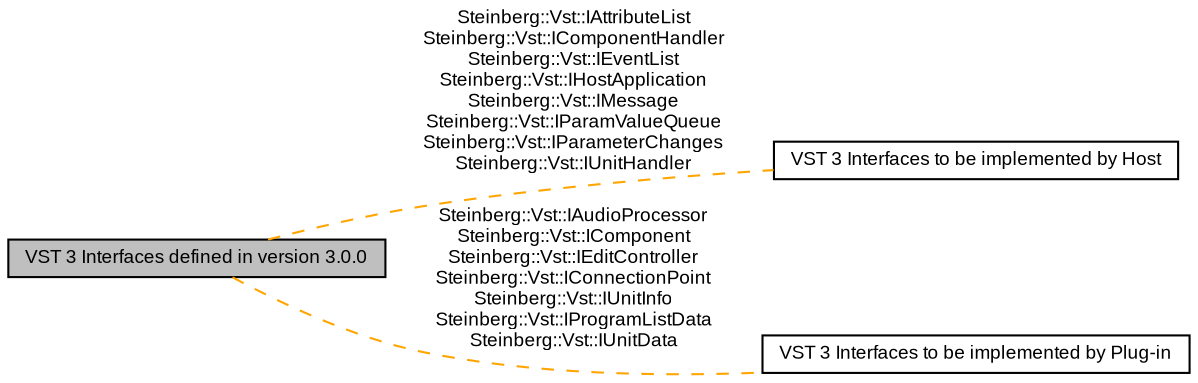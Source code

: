 digraph structs
{
  bgcolor="transparent";
  edge [fontname="Arial",fontsize="9",labelfontname="Arial",labelfontsize="9"];
  node [fontname="Arial",fontsize="9",shape=record];
  rankdir=LR;
  Node1 [label="VST 3 Interfaces to be implemented by Host",height=0.2,width=0.4,color="black",URL="$group__vstIHost.html"];
  Node2 [label="VST 3 Interfaces to be implemented by Plug-in",height=0.2,width=0.4,color="black",URL="$group__vstIPlug.html"];
  Node0 [label="VST 3 Interfaces defined in version 3.0.0",height=0.2,width=0.4,color="black", fillcolor="grey75", style="filled" fontcolor="black"];
  Node0->Node1 [shape=plaintext, label="Steinberg::Vst::IAttributeList\nSteinberg::Vst::IComponentHandler\nSteinberg::Vst::IEventList\nSteinberg::Vst::IHostApplication\nSteinberg::Vst::IMessage\nSteinberg::Vst::IParamValueQueue\nSteinberg::Vst::IParameterChanges\nSteinberg::Vst::IUnitHandler", color="orange", dir="none", style="dashed"];
  Node0->Node2 [shape=plaintext, label="Steinberg::Vst::IAudioProcessor\nSteinberg::Vst::IComponent\nSteinberg::Vst::IEditController\nSteinberg::Vst::IConnectionPoint\nSteinberg::Vst::IUnitInfo\nSteinberg::Vst::IProgramListData\nSteinberg::Vst::IUnitData", color="orange", dir="none", style="dashed"];
}
